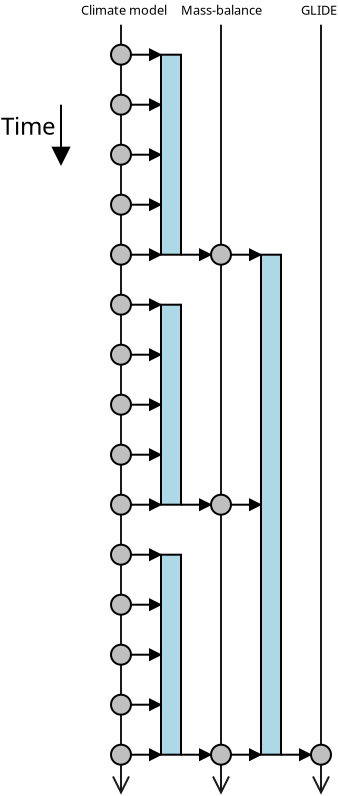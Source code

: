 <?xml version="1.0" encoding="UTF-8"?>
<dia:diagram xmlns:dia="http://www.lysator.liu.se/~alla/dia/">
  <dia:layer name="Background" visible="true">
    <dia:object type="Standard - Line" version="0" id="O0">
      <dia:attribute name="obj_pos">
        <dia:point val="-90,-81"/>
      </dia:attribute>
      <dia:attribute name="obj_bb">
        <dia:rectangle val="-90.8,-81.05;-89.2,-77.95"/>
      </dia:attribute>
      <dia:attribute name="conn_endpoints">
        <dia:point val="-90,-81"/>
        <dia:point val="-90,-78"/>
      </dia:attribute>
      <dia:attribute name="numcp">
        <dia:int val="1"/>
      </dia:attribute>
      <dia:attribute name="end_arrow">
        <dia:enum val="3"/>
      </dia:attribute>
      <dia:attribute name="end_arrow_length">
        <dia:real val="0.8"/>
      </dia:attribute>
      <dia:attribute name="end_arrow_width">
        <dia:real val="0.8"/>
      </dia:attribute>
    </dia:object>
    <dia:object type="Standard - Text" version="0" id="O1">
      <dia:attribute name="obj_pos">
        <dia:point val="-93,-79.5"/>
      </dia:attribute>
      <dia:attribute name="obj_bb">
        <dia:rectangle val="-93,-80.794;-90.256,-78.662"/>
      </dia:attribute>
      <dia:attribute name="text">
        <dia:composite type="text">
          <dia:attribute name="string">
            <dia:string>#Time#</dia:string>
          </dia:attribute>
          <dia:attribute name="font">
            <dia:font family="sans" style="0" name="Helvetica"/>
          </dia:attribute>
          <dia:attribute name="height">
            <dia:real val="1.5"/>
          </dia:attribute>
          <dia:attribute name="pos">
            <dia:point val="-93,-79.5"/>
          </dia:attribute>
          <dia:attribute name="color">
            <dia:color val="#000000"/>
          </dia:attribute>
          <dia:attribute name="alignment">
            <dia:enum val="0"/>
          </dia:attribute>
        </dia:composite>
      </dia:attribute>
    </dia:object>
    <dia:object type="Standard - Line" version="0" id="O2">
      <dia:attribute name="obj_pos">
        <dia:point val="-87,-85"/>
      </dia:attribute>
      <dia:attribute name="obj_bb">
        <dia:rectangle val="-87.8,-85.05;-86.2,-46.45"/>
      </dia:attribute>
      <dia:attribute name="conn_endpoints">
        <dia:point val="-87,-85"/>
        <dia:point val="-87,-46.5"/>
      </dia:attribute>
      <dia:attribute name="numcp">
        <dia:int val="1"/>
      </dia:attribute>
      <dia:attribute name="line_color">
        <dia:color val="#1a1a1a"/>
      </dia:attribute>
      <dia:attribute name="end_arrow">
        <dia:enum val="1"/>
      </dia:attribute>
      <dia:attribute name="end_arrow_length">
        <dia:real val="0.8"/>
      </dia:attribute>
      <dia:attribute name="end_arrow_width">
        <dia:real val="0.8"/>
      </dia:attribute>
    </dia:object>
    <dia:object type="Standard - Line" version="0" id="O3">
      <dia:attribute name="obj_pos">
        <dia:point val="-82,-85"/>
      </dia:attribute>
      <dia:attribute name="obj_bb">
        <dia:rectangle val="-82.8,-85.05;-81.2,-46.45"/>
      </dia:attribute>
      <dia:attribute name="conn_endpoints">
        <dia:point val="-82,-85"/>
        <dia:point val="-82,-46.5"/>
      </dia:attribute>
      <dia:attribute name="numcp">
        <dia:int val="1"/>
      </dia:attribute>
      <dia:attribute name="line_color">
        <dia:color val="#1a1a1a"/>
      </dia:attribute>
      <dia:attribute name="end_arrow">
        <dia:enum val="1"/>
      </dia:attribute>
      <dia:attribute name="end_arrow_length">
        <dia:real val="0.8"/>
      </dia:attribute>
      <dia:attribute name="end_arrow_width">
        <dia:real val="0.8"/>
      </dia:attribute>
    </dia:object>
    <dia:object type="Standard - Line" version="0" id="O4">
      <dia:attribute name="obj_pos">
        <dia:point val="-77,-85"/>
      </dia:attribute>
      <dia:attribute name="obj_bb">
        <dia:rectangle val="-77.8,-85.05;-76.2,-46.45"/>
      </dia:attribute>
      <dia:attribute name="conn_endpoints">
        <dia:point val="-77,-85"/>
        <dia:point val="-77,-46.5"/>
      </dia:attribute>
      <dia:attribute name="numcp">
        <dia:int val="1"/>
      </dia:attribute>
      <dia:attribute name="line_color">
        <dia:color val="#1a1a1a"/>
      </dia:attribute>
      <dia:attribute name="end_arrow">
        <dia:enum val="1"/>
      </dia:attribute>
      <dia:attribute name="end_arrow_length">
        <dia:real val="0.8"/>
      </dia:attribute>
      <dia:attribute name="end_arrow_width">
        <dia:real val="0.8"/>
      </dia:attribute>
    </dia:object>
    <dia:object type="Standard - Box" version="0" id="O5">
      <dia:attribute name="obj_pos">
        <dia:point val="-85,-83.5"/>
      </dia:attribute>
      <dia:attribute name="obj_bb">
        <dia:rectangle val="-85.05,-83.55;-83.95,-73.45"/>
      </dia:attribute>
      <dia:attribute name="elem_corner">
        <dia:point val="-85,-83.5"/>
      </dia:attribute>
      <dia:attribute name="elem_width">
        <dia:real val="1"/>
      </dia:attribute>
      <dia:attribute name="elem_height">
        <dia:real val="10"/>
      </dia:attribute>
      <dia:attribute name="inner_color">
        <dia:color val="#add8e6"/>
      </dia:attribute>
      <dia:attribute name="show_background">
        <dia:boolean val="true"/>
      </dia:attribute>
    </dia:object>
    <dia:object type="Standard - Box" version="0" id="O6">
      <dia:attribute name="obj_pos">
        <dia:point val="-85,-71"/>
      </dia:attribute>
      <dia:attribute name="obj_bb">
        <dia:rectangle val="-85.05,-71.05;-83.95,-60.95"/>
      </dia:attribute>
      <dia:attribute name="elem_corner">
        <dia:point val="-85,-71"/>
      </dia:attribute>
      <dia:attribute name="elem_width">
        <dia:real val="1"/>
      </dia:attribute>
      <dia:attribute name="elem_height">
        <dia:real val="10"/>
      </dia:attribute>
      <dia:attribute name="inner_color">
        <dia:color val="#add8e6"/>
      </dia:attribute>
      <dia:attribute name="show_background">
        <dia:boolean val="true"/>
      </dia:attribute>
    </dia:object>
    <dia:object type="Standard - Box" version="0" id="O7">
      <dia:attribute name="obj_pos">
        <dia:point val="-80,-73.5"/>
      </dia:attribute>
      <dia:attribute name="obj_bb">
        <dia:rectangle val="-80.05,-73.55;-78.95,-48.45"/>
      </dia:attribute>
      <dia:attribute name="elem_corner">
        <dia:point val="-80,-73.5"/>
      </dia:attribute>
      <dia:attribute name="elem_width">
        <dia:real val="1"/>
      </dia:attribute>
      <dia:attribute name="elem_height">
        <dia:real val="25"/>
      </dia:attribute>
      <dia:attribute name="inner_color">
        <dia:color val="#add8e6"/>
      </dia:attribute>
      <dia:attribute name="show_background">
        <dia:boolean val="true"/>
      </dia:attribute>
    </dia:object>
    <dia:object type="Standard - Box" version="0" id="O8">
      <dia:attribute name="obj_pos">
        <dia:point val="-85,-58.5"/>
      </dia:attribute>
      <dia:attribute name="obj_bb">
        <dia:rectangle val="-85.05,-58.55;-83.95,-48.45"/>
      </dia:attribute>
      <dia:attribute name="elem_corner">
        <dia:point val="-85,-58.5"/>
      </dia:attribute>
      <dia:attribute name="elem_width">
        <dia:real val="1"/>
      </dia:attribute>
      <dia:attribute name="elem_height">
        <dia:real val="10"/>
      </dia:attribute>
      <dia:attribute name="inner_color">
        <dia:color val="#add8e6"/>
      </dia:attribute>
      <dia:attribute name="show_background">
        <dia:boolean val="true"/>
      </dia:attribute>
    </dia:object>
    <dia:group>
      <dia:object type="Standard - Line" version="0" id="O9">
        <dia:attribute name="obj_pos">
          <dia:point val="-87,-83.5"/>
        </dia:attribute>
        <dia:attribute name="obj_bb">
          <dia:rectangle val="-87.05,-84;-84.95,-83"/>
        </dia:attribute>
        <dia:attribute name="conn_endpoints">
          <dia:point val="-87,-83.5"/>
          <dia:point val="-85,-83.5"/>
        </dia:attribute>
        <dia:attribute name="numcp">
          <dia:int val="1"/>
        </dia:attribute>
        <dia:attribute name="end_arrow">
          <dia:enum val="3"/>
        </dia:attribute>
        <dia:attribute name="end_arrow_length">
          <dia:real val="0.5"/>
        </dia:attribute>
        <dia:attribute name="end_arrow_width">
          <dia:real val="0.5"/>
        </dia:attribute>
      </dia:object>
      <dia:object type="Standard - Ellipse" version="0" id="O10">
        <dia:attribute name="obj_pos">
          <dia:point val="-87.5,-84"/>
        </dia:attribute>
        <dia:attribute name="obj_bb">
          <dia:rectangle val="-87.55,-84.05;-86.45,-82.95"/>
        </dia:attribute>
        <dia:attribute name="elem_corner">
          <dia:point val="-87.5,-84"/>
        </dia:attribute>
        <dia:attribute name="elem_width">
          <dia:real val="1"/>
        </dia:attribute>
        <dia:attribute name="elem_height">
          <dia:real val="1"/>
        </dia:attribute>
        <dia:attribute name="inner_color">
          <dia:color val="#bfbfbf"/>
        </dia:attribute>
      </dia:object>
    </dia:group>
    <dia:group>
      <dia:object type="Standard - Line" version="0" id="O11">
        <dia:attribute name="obj_pos">
          <dia:point val="-87,-81"/>
        </dia:attribute>
        <dia:attribute name="obj_bb">
          <dia:rectangle val="-87.05,-81.5;-84.95,-80.5"/>
        </dia:attribute>
        <dia:attribute name="conn_endpoints">
          <dia:point val="-87,-81"/>
          <dia:point val="-85,-81"/>
        </dia:attribute>
        <dia:attribute name="numcp">
          <dia:int val="1"/>
        </dia:attribute>
        <dia:attribute name="end_arrow">
          <dia:enum val="3"/>
        </dia:attribute>
        <dia:attribute name="end_arrow_length">
          <dia:real val="0.5"/>
        </dia:attribute>
        <dia:attribute name="end_arrow_width">
          <dia:real val="0.5"/>
        </dia:attribute>
      </dia:object>
      <dia:object type="Standard - Ellipse" version="0" id="O12">
        <dia:attribute name="obj_pos">
          <dia:point val="-87.5,-81.5"/>
        </dia:attribute>
        <dia:attribute name="obj_bb">
          <dia:rectangle val="-87.55,-81.55;-86.45,-80.45"/>
        </dia:attribute>
        <dia:attribute name="elem_corner">
          <dia:point val="-87.5,-81.5"/>
        </dia:attribute>
        <dia:attribute name="elem_width">
          <dia:real val="1"/>
        </dia:attribute>
        <dia:attribute name="elem_height">
          <dia:real val="1"/>
        </dia:attribute>
        <dia:attribute name="inner_color">
          <dia:color val="#bfbfbf"/>
        </dia:attribute>
      </dia:object>
    </dia:group>
    <dia:group>
      <dia:object type="Standard - Line" version="0" id="O13">
        <dia:attribute name="obj_pos">
          <dia:point val="-87,-78.5"/>
        </dia:attribute>
        <dia:attribute name="obj_bb">
          <dia:rectangle val="-87.05,-79;-84.95,-78"/>
        </dia:attribute>
        <dia:attribute name="conn_endpoints">
          <dia:point val="-87,-78.5"/>
          <dia:point val="-85,-78.5"/>
        </dia:attribute>
        <dia:attribute name="numcp">
          <dia:int val="1"/>
        </dia:attribute>
        <dia:attribute name="end_arrow">
          <dia:enum val="3"/>
        </dia:attribute>
        <dia:attribute name="end_arrow_length">
          <dia:real val="0.5"/>
        </dia:attribute>
        <dia:attribute name="end_arrow_width">
          <dia:real val="0.5"/>
        </dia:attribute>
      </dia:object>
      <dia:object type="Standard - Ellipse" version="0" id="O14">
        <dia:attribute name="obj_pos">
          <dia:point val="-87.5,-79"/>
        </dia:attribute>
        <dia:attribute name="obj_bb">
          <dia:rectangle val="-87.55,-79.05;-86.45,-77.95"/>
        </dia:attribute>
        <dia:attribute name="elem_corner">
          <dia:point val="-87.5,-79"/>
        </dia:attribute>
        <dia:attribute name="elem_width">
          <dia:real val="1"/>
        </dia:attribute>
        <dia:attribute name="elem_height">
          <dia:real val="1"/>
        </dia:attribute>
        <dia:attribute name="inner_color">
          <dia:color val="#bfbfbf"/>
        </dia:attribute>
      </dia:object>
    </dia:group>
    <dia:group>
      <dia:object type="Standard - Line" version="0" id="O15">
        <dia:attribute name="obj_pos">
          <dia:point val="-87,-76"/>
        </dia:attribute>
        <dia:attribute name="obj_bb">
          <dia:rectangle val="-87.05,-76.5;-84.95,-75.5"/>
        </dia:attribute>
        <dia:attribute name="conn_endpoints">
          <dia:point val="-87,-76"/>
          <dia:point val="-85,-76"/>
        </dia:attribute>
        <dia:attribute name="numcp">
          <dia:int val="1"/>
        </dia:attribute>
        <dia:attribute name="end_arrow">
          <dia:enum val="3"/>
        </dia:attribute>
        <dia:attribute name="end_arrow_length">
          <dia:real val="0.5"/>
        </dia:attribute>
        <dia:attribute name="end_arrow_width">
          <dia:real val="0.5"/>
        </dia:attribute>
      </dia:object>
      <dia:object type="Standard - Ellipse" version="0" id="O16">
        <dia:attribute name="obj_pos">
          <dia:point val="-87.5,-76.5"/>
        </dia:attribute>
        <dia:attribute name="obj_bb">
          <dia:rectangle val="-87.55,-76.55;-86.45,-75.45"/>
        </dia:attribute>
        <dia:attribute name="elem_corner">
          <dia:point val="-87.5,-76.5"/>
        </dia:attribute>
        <dia:attribute name="elem_width">
          <dia:real val="1"/>
        </dia:attribute>
        <dia:attribute name="elem_height">
          <dia:real val="1"/>
        </dia:attribute>
        <dia:attribute name="inner_color">
          <dia:color val="#bfbfbf"/>
        </dia:attribute>
      </dia:object>
    </dia:group>
    <dia:group>
      <dia:object type="Standard - Line" version="0" id="O17">
        <dia:attribute name="obj_pos">
          <dia:point val="-87,-73.5"/>
        </dia:attribute>
        <dia:attribute name="obj_bb">
          <dia:rectangle val="-87.05,-74;-84.95,-73"/>
        </dia:attribute>
        <dia:attribute name="conn_endpoints">
          <dia:point val="-87,-73.5"/>
          <dia:point val="-85,-73.5"/>
        </dia:attribute>
        <dia:attribute name="numcp">
          <dia:int val="1"/>
        </dia:attribute>
        <dia:attribute name="end_arrow">
          <dia:enum val="3"/>
        </dia:attribute>
        <dia:attribute name="end_arrow_length">
          <dia:real val="0.5"/>
        </dia:attribute>
        <dia:attribute name="end_arrow_width">
          <dia:real val="0.5"/>
        </dia:attribute>
      </dia:object>
      <dia:object type="Standard - Ellipse" version="0" id="O18">
        <dia:attribute name="obj_pos">
          <dia:point val="-87.5,-74"/>
        </dia:attribute>
        <dia:attribute name="obj_bb">
          <dia:rectangle val="-87.55,-74.05;-86.45,-72.95"/>
        </dia:attribute>
        <dia:attribute name="elem_corner">
          <dia:point val="-87.5,-74"/>
        </dia:attribute>
        <dia:attribute name="elem_width">
          <dia:real val="1"/>
        </dia:attribute>
        <dia:attribute name="elem_height">
          <dia:real val="1"/>
        </dia:attribute>
        <dia:attribute name="inner_color">
          <dia:color val="#bfbfbf"/>
        </dia:attribute>
      </dia:object>
    </dia:group>
    <dia:group>
      <dia:object type="Standard - Line" version="0" id="O19">
        <dia:attribute name="obj_pos">
          <dia:point val="-87,-71"/>
        </dia:attribute>
        <dia:attribute name="obj_bb">
          <dia:rectangle val="-87.05,-71.5;-84.95,-70.5"/>
        </dia:attribute>
        <dia:attribute name="conn_endpoints">
          <dia:point val="-87,-71"/>
          <dia:point val="-85,-71"/>
        </dia:attribute>
        <dia:attribute name="numcp">
          <dia:int val="1"/>
        </dia:attribute>
        <dia:attribute name="end_arrow">
          <dia:enum val="3"/>
        </dia:attribute>
        <dia:attribute name="end_arrow_length">
          <dia:real val="0.5"/>
        </dia:attribute>
        <dia:attribute name="end_arrow_width">
          <dia:real val="0.5"/>
        </dia:attribute>
      </dia:object>
      <dia:object type="Standard - Ellipse" version="0" id="O20">
        <dia:attribute name="obj_pos">
          <dia:point val="-87.5,-71.5"/>
        </dia:attribute>
        <dia:attribute name="obj_bb">
          <dia:rectangle val="-87.55,-71.55;-86.45,-70.45"/>
        </dia:attribute>
        <dia:attribute name="elem_corner">
          <dia:point val="-87.5,-71.5"/>
        </dia:attribute>
        <dia:attribute name="elem_width">
          <dia:real val="1"/>
        </dia:attribute>
        <dia:attribute name="elem_height">
          <dia:real val="1"/>
        </dia:attribute>
        <dia:attribute name="inner_color">
          <dia:color val="#bfbfbf"/>
        </dia:attribute>
      </dia:object>
    </dia:group>
    <dia:group>
      <dia:object type="Standard - Line" version="0" id="O21">
        <dia:attribute name="obj_pos">
          <dia:point val="-87,-68.5"/>
        </dia:attribute>
        <dia:attribute name="obj_bb">
          <dia:rectangle val="-87.05,-69;-84.95,-68"/>
        </dia:attribute>
        <dia:attribute name="conn_endpoints">
          <dia:point val="-87,-68.5"/>
          <dia:point val="-85,-68.5"/>
        </dia:attribute>
        <dia:attribute name="numcp">
          <dia:int val="1"/>
        </dia:attribute>
        <dia:attribute name="end_arrow">
          <dia:enum val="3"/>
        </dia:attribute>
        <dia:attribute name="end_arrow_length">
          <dia:real val="0.5"/>
        </dia:attribute>
        <dia:attribute name="end_arrow_width">
          <dia:real val="0.5"/>
        </dia:attribute>
      </dia:object>
      <dia:object type="Standard - Ellipse" version="0" id="O22">
        <dia:attribute name="obj_pos">
          <dia:point val="-87.5,-69"/>
        </dia:attribute>
        <dia:attribute name="obj_bb">
          <dia:rectangle val="-87.55,-69.05;-86.45,-67.95"/>
        </dia:attribute>
        <dia:attribute name="elem_corner">
          <dia:point val="-87.5,-69"/>
        </dia:attribute>
        <dia:attribute name="elem_width">
          <dia:real val="1"/>
        </dia:attribute>
        <dia:attribute name="elem_height">
          <dia:real val="1"/>
        </dia:attribute>
        <dia:attribute name="inner_color">
          <dia:color val="#bfbfbf"/>
        </dia:attribute>
      </dia:object>
    </dia:group>
    <dia:group>
      <dia:object type="Standard - Line" version="0" id="O23">
        <dia:attribute name="obj_pos">
          <dia:point val="-87,-66"/>
        </dia:attribute>
        <dia:attribute name="obj_bb">
          <dia:rectangle val="-87.05,-66.5;-84.95,-65.5"/>
        </dia:attribute>
        <dia:attribute name="conn_endpoints">
          <dia:point val="-87,-66"/>
          <dia:point val="-85,-66"/>
        </dia:attribute>
        <dia:attribute name="numcp">
          <dia:int val="1"/>
        </dia:attribute>
        <dia:attribute name="end_arrow">
          <dia:enum val="3"/>
        </dia:attribute>
        <dia:attribute name="end_arrow_length">
          <dia:real val="0.5"/>
        </dia:attribute>
        <dia:attribute name="end_arrow_width">
          <dia:real val="0.5"/>
        </dia:attribute>
      </dia:object>
      <dia:object type="Standard - Ellipse" version="0" id="O24">
        <dia:attribute name="obj_pos">
          <dia:point val="-87.5,-66.5"/>
        </dia:attribute>
        <dia:attribute name="obj_bb">
          <dia:rectangle val="-87.55,-66.55;-86.45,-65.45"/>
        </dia:attribute>
        <dia:attribute name="elem_corner">
          <dia:point val="-87.5,-66.5"/>
        </dia:attribute>
        <dia:attribute name="elem_width">
          <dia:real val="1"/>
        </dia:attribute>
        <dia:attribute name="elem_height">
          <dia:real val="1"/>
        </dia:attribute>
        <dia:attribute name="inner_color">
          <dia:color val="#bfbfbf"/>
        </dia:attribute>
      </dia:object>
    </dia:group>
    <dia:group>
      <dia:object type="Standard - Line" version="0" id="O25">
        <dia:attribute name="obj_pos">
          <dia:point val="-87,-63.5"/>
        </dia:attribute>
        <dia:attribute name="obj_bb">
          <dia:rectangle val="-87.05,-64;-84.95,-63"/>
        </dia:attribute>
        <dia:attribute name="conn_endpoints">
          <dia:point val="-87,-63.5"/>
          <dia:point val="-85,-63.5"/>
        </dia:attribute>
        <dia:attribute name="numcp">
          <dia:int val="1"/>
        </dia:attribute>
        <dia:attribute name="end_arrow">
          <dia:enum val="3"/>
        </dia:attribute>
        <dia:attribute name="end_arrow_length">
          <dia:real val="0.5"/>
        </dia:attribute>
        <dia:attribute name="end_arrow_width">
          <dia:real val="0.5"/>
        </dia:attribute>
      </dia:object>
      <dia:object type="Standard - Ellipse" version="0" id="O26">
        <dia:attribute name="obj_pos">
          <dia:point val="-87.5,-64"/>
        </dia:attribute>
        <dia:attribute name="obj_bb">
          <dia:rectangle val="-87.55,-64.05;-86.45,-62.95"/>
        </dia:attribute>
        <dia:attribute name="elem_corner">
          <dia:point val="-87.5,-64"/>
        </dia:attribute>
        <dia:attribute name="elem_width">
          <dia:real val="1"/>
        </dia:attribute>
        <dia:attribute name="elem_height">
          <dia:real val="1"/>
        </dia:attribute>
        <dia:attribute name="inner_color">
          <dia:color val="#bfbfbf"/>
        </dia:attribute>
      </dia:object>
    </dia:group>
    <dia:group>
      <dia:object type="Standard - Line" version="0" id="O27">
        <dia:attribute name="obj_pos">
          <dia:point val="-87,-61"/>
        </dia:attribute>
        <dia:attribute name="obj_bb">
          <dia:rectangle val="-87.05,-61.5;-84.95,-60.5"/>
        </dia:attribute>
        <dia:attribute name="conn_endpoints">
          <dia:point val="-87,-61"/>
          <dia:point val="-85,-61"/>
        </dia:attribute>
        <dia:attribute name="numcp">
          <dia:int val="1"/>
        </dia:attribute>
        <dia:attribute name="end_arrow">
          <dia:enum val="3"/>
        </dia:attribute>
        <dia:attribute name="end_arrow_length">
          <dia:real val="0.5"/>
        </dia:attribute>
        <dia:attribute name="end_arrow_width">
          <dia:real val="0.5"/>
        </dia:attribute>
      </dia:object>
      <dia:object type="Standard - Ellipse" version="0" id="O28">
        <dia:attribute name="obj_pos">
          <dia:point val="-87.5,-61.5"/>
        </dia:attribute>
        <dia:attribute name="obj_bb">
          <dia:rectangle val="-87.55,-61.55;-86.45,-60.45"/>
        </dia:attribute>
        <dia:attribute name="elem_corner">
          <dia:point val="-87.5,-61.5"/>
        </dia:attribute>
        <dia:attribute name="elem_width">
          <dia:real val="1"/>
        </dia:attribute>
        <dia:attribute name="elem_height">
          <dia:real val="1"/>
        </dia:attribute>
        <dia:attribute name="inner_color">
          <dia:color val="#bfbfbf"/>
        </dia:attribute>
      </dia:object>
    </dia:group>
    <dia:group>
      <dia:object type="Standard - Line" version="0" id="O29">
        <dia:attribute name="obj_pos">
          <dia:point val="-87,-58.5"/>
        </dia:attribute>
        <dia:attribute name="obj_bb">
          <dia:rectangle val="-87.05,-59;-84.95,-58"/>
        </dia:attribute>
        <dia:attribute name="conn_endpoints">
          <dia:point val="-87,-58.5"/>
          <dia:point val="-85,-58.5"/>
        </dia:attribute>
        <dia:attribute name="numcp">
          <dia:int val="1"/>
        </dia:attribute>
        <dia:attribute name="end_arrow">
          <dia:enum val="3"/>
        </dia:attribute>
        <dia:attribute name="end_arrow_length">
          <dia:real val="0.5"/>
        </dia:attribute>
        <dia:attribute name="end_arrow_width">
          <dia:real val="0.5"/>
        </dia:attribute>
      </dia:object>
      <dia:object type="Standard - Ellipse" version="0" id="O30">
        <dia:attribute name="obj_pos">
          <dia:point val="-87.5,-59"/>
        </dia:attribute>
        <dia:attribute name="obj_bb">
          <dia:rectangle val="-87.55,-59.05;-86.45,-57.95"/>
        </dia:attribute>
        <dia:attribute name="elem_corner">
          <dia:point val="-87.5,-59"/>
        </dia:attribute>
        <dia:attribute name="elem_width">
          <dia:real val="1"/>
        </dia:attribute>
        <dia:attribute name="elem_height">
          <dia:real val="1"/>
        </dia:attribute>
        <dia:attribute name="inner_color">
          <dia:color val="#bfbfbf"/>
        </dia:attribute>
      </dia:object>
    </dia:group>
    <dia:group>
      <dia:object type="Standard - Line" version="0" id="O31">
        <dia:attribute name="obj_pos">
          <dia:point val="-87,-56"/>
        </dia:attribute>
        <dia:attribute name="obj_bb">
          <dia:rectangle val="-87.05,-56.5;-84.95,-55.5"/>
        </dia:attribute>
        <dia:attribute name="conn_endpoints">
          <dia:point val="-87,-56"/>
          <dia:point val="-85,-56"/>
        </dia:attribute>
        <dia:attribute name="numcp">
          <dia:int val="1"/>
        </dia:attribute>
        <dia:attribute name="end_arrow">
          <dia:enum val="3"/>
        </dia:attribute>
        <dia:attribute name="end_arrow_length">
          <dia:real val="0.5"/>
        </dia:attribute>
        <dia:attribute name="end_arrow_width">
          <dia:real val="0.5"/>
        </dia:attribute>
      </dia:object>
      <dia:object type="Standard - Ellipse" version="0" id="O32">
        <dia:attribute name="obj_pos">
          <dia:point val="-87.5,-56.5"/>
        </dia:attribute>
        <dia:attribute name="obj_bb">
          <dia:rectangle val="-87.55,-56.55;-86.45,-55.45"/>
        </dia:attribute>
        <dia:attribute name="elem_corner">
          <dia:point val="-87.5,-56.5"/>
        </dia:attribute>
        <dia:attribute name="elem_width">
          <dia:real val="1"/>
        </dia:attribute>
        <dia:attribute name="elem_height">
          <dia:real val="1"/>
        </dia:attribute>
        <dia:attribute name="inner_color">
          <dia:color val="#bfbfbf"/>
        </dia:attribute>
      </dia:object>
    </dia:group>
    <dia:group>
      <dia:object type="Standard - Line" version="0" id="O33">
        <dia:attribute name="obj_pos">
          <dia:point val="-87,-53.5"/>
        </dia:attribute>
        <dia:attribute name="obj_bb">
          <dia:rectangle val="-87.05,-54;-84.95,-53"/>
        </dia:attribute>
        <dia:attribute name="conn_endpoints">
          <dia:point val="-87,-53.5"/>
          <dia:point val="-85,-53.5"/>
        </dia:attribute>
        <dia:attribute name="numcp">
          <dia:int val="1"/>
        </dia:attribute>
        <dia:attribute name="end_arrow">
          <dia:enum val="3"/>
        </dia:attribute>
        <dia:attribute name="end_arrow_length">
          <dia:real val="0.5"/>
        </dia:attribute>
        <dia:attribute name="end_arrow_width">
          <dia:real val="0.5"/>
        </dia:attribute>
      </dia:object>
      <dia:object type="Standard - Ellipse" version="0" id="O34">
        <dia:attribute name="obj_pos">
          <dia:point val="-87.5,-54"/>
        </dia:attribute>
        <dia:attribute name="obj_bb">
          <dia:rectangle val="-87.55,-54.05;-86.45,-52.95"/>
        </dia:attribute>
        <dia:attribute name="elem_corner">
          <dia:point val="-87.5,-54"/>
        </dia:attribute>
        <dia:attribute name="elem_width">
          <dia:real val="1"/>
        </dia:attribute>
        <dia:attribute name="elem_height">
          <dia:real val="1"/>
        </dia:attribute>
        <dia:attribute name="inner_color">
          <dia:color val="#bfbfbf"/>
        </dia:attribute>
      </dia:object>
    </dia:group>
    <dia:group>
      <dia:object type="Standard - Line" version="0" id="O35">
        <dia:attribute name="obj_pos">
          <dia:point val="-87,-51"/>
        </dia:attribute>
        <dia:attribute name="obj_bb">
          <dia:rectangle val="-87.05,-51.5;-84.95,-50.5"/>
        </dia:attribute>
        <dia:attribute name="conn_endpoints">
          <dia:point val="-87,-51"/>
          <dia:point val="-85,-51"/>
        </dia:attribute>
        <dia:attribute name="numcp">
          <dia:int val="1"/>
        </dia:attribute>
        <dia:attribute name="end_arrow">
          <dia:enum val="3"/>
        </dia:attribute>
        <dia:attribute name="end_arrow_length">
          <dia:real val="0.5"/>
        </dia:attribute>
        <dia:attribute name="end_arrow_width">
          <dia:real val="0.5"/>
        </dia:attribute>
      </dia:object>
      <dia:object type="Standard - Ellipse" version="0" id="O36">
        <dia:attribute name="obj_pos">
          <dia:point val="-87.5,-51.5"/>
        </dia:attribute>
        <dia:attribute name="obj_bb">
          <dia:rectangle val="-87.55,-51.55;-86.45,-50.45"/>
        </dia:attribute>
        <dia:attribute name="elem_corner">
          <dia:point val="-87.5,-51.5"/>
        </dia:attribute>
        <dia:attribute name="elem_width">
          <dia:real val="1"/>
        </dia:attribute>
        <dia:attribute name="elem_height">
          <dia:real val="1"/>
        </dia:attribute>
        <dia:attribute name="inner_color">
          <dia:color val="#bfbfbf"/>
        </dia:attribute>
      </dia:object>
    </dia:group>
    <dia:group>
      <dia:object type="Standard - Line" version="0" id="O37">
        <dia:attribute name="obj_pos">
          <dia:point val="-87,-48.5"/>
        </dia:attribute>
        <dia:attribute name="obj_bb">
          <dia:rectangle val="-87.05,-49;-84.95,-48"/>
        </dia:attribute>
        <dia:attribute name="conn_endpoints">
          <dia:point val="-87,-48.5"/>
          <dia:point val="-85,-48.5"/>
        </dia:attribute>
        <dia:attribute name="numcp">
          <dia:int val="1"/>
        </dia:attribute>
        <dia:attribute name="end_arrow">
          <dia:enum val="3"/>
        </dia:attribute>
        <dia:attribute name="end_arrow_length">
          <dia:real val="0.5"/>
        </dia:attribute>
        <dia:attribute name="end_arrow_width">
          <dia:real val="0.5"/>
        </dia:attribute>
      </dia:object>
      <dia:object type="Standard - Ellipse" version="0" id="O38">
        <dia:attribute name="obj_pos">
          <dia:point val="-87.5,-49"/>
        </dia:attribute>
        <dia:attribute name="obj_bb">
          <dia:rectangle val="-87.55,-49.05;-86.45,-47.95"/>
        </dia:attribute>
        <dia:attribute name="elem_corner">
          <dia:point val="-87.5,-49"/>
        </dia:attribute>
        <dia:attribute name="elem_width">
          <dia:real val="1"/>
        </dia:attribute>
        <dia:attribute name="elem_height">
          <dia:real val="1"/>
        </dia:attribute>
        <dia:attribute name="inner_color">
          <dia:color val="#bfbfbf"/>
        </dia:attribute>
      </dia:object>
    </dia:group>
    <dia:group>
      <dia:object type="Standard - Line" version="0" id="O39">
        <dia:attribute name="obj_pos">
          <dia:point val="-82,-73.5"/>
        </dia:attribute>
        <dia:attribute name="obj_bb">
          <dia:rectangle val="-82.05,-74;-79.95,-73"/>
        </dia:attribute>
        <dia:attribute name="conn_endpoints">
          <dia:point val="-82,-73.5"/>
          <dia:point val="-80,-73.5"/>
        </dia:attribute>
        <dia:attribute name="numcp">
          <dia:int val="1"/>
        </dia:attribute>
        <dia:attribute name="end_arrow">
          <dia:enum val="3"/>
        </dia:attribute>
        <dia:attribute name="end_arrow_length">
          <dia:real val="0.5"/>
        </dia:attribute>
        <dia:attribute name="end_arrow_width">
          <dia:real val="0.5"/>
        </dia:attribute>
      </dia:object>
      <dia:object type="Standard - Ellipse" version="0" id="O40">
        <dia:attribute name="obj_pos">
          <dia:point val="-82.5,-74"/>
        </dia:attribute>
        <dia:attribute name="obj_bb">
          <dia:rectangle val="-82.55,-74.05;-81.45,-72.95"/>
        </dia:attribute>
        <dia:attribute name="elem_corner">
          <dia:point val="-82.5,-74"/>
        </dia:attribute>
        <dia:attribute name="elem_width">
          <dia:real val="1"/>
        </dia:attribute>
        <dia:attribute name="elem_height">
          <dia:real val="1"/>
        </dia:attribute>
        <dia:attribute name="inner_color">
          <dia:color val="#bfbfbf"/>
        </dia:attribute>
      </dia:object>
    </dia:group>
    <dia:group>
      <dia:object type="Standard - Line" version="0" id="O41">
        <dia:attribute name="obj_pos">
          <dia:point val="-82,-61"/>
        </dia:attribute>
        <dia:attribute name="obj_bb">
          <dia:rectangle val="-82.05,-61.5;-79.95,-60.5"/>
        </dia:attribute>
        <dia:attribute name="conn_endpoints">
          <dia:point val="-82,-61"/>
          <dia:point val="-80,-61"/>
        </dia:attribute>
        <dia:attribute name="numcp">
          <dia:int val="1"/>
        </dia:attribute>
        <dia:attribute name="end_arrow">
          <dia:enum val="3"/>
        </dia:attribute>
        <dia:attribute name="end_arrow_length">
          <dia:real val="0.5"/>
        </dia:attribute>
        <dia:attribute name="end_arrow_width">
          <dia:real val="0.5"/>
        </dia:attribute>
      </dia:object>
      <dia:object type="Standard - Ellipse" version="0" id="O42">
        <dia:attribute name="obj_pos">
          <dia:point val="-82.5,-61.5"/>
        </dia:attribute>
        <dia:attribute name="obj_bb">
          <dia:rectangle val="-82.55,-61.55;-81.45,-60.45"/>
        </dia:attribute>
        <dia:attribute name="elem_corner">
          <dia:point val="-82.5,-61.5"/>
        </dia:attribute>
        <dia:attribute name="elem_width">
          <dia:real val="1"/>
        </dia:attribute>
        <dia:attribute name="elem_height">
          <dia:real val="1"/>
        </dia:attribute>
        <dia:attribute name="inner_color">
          <dia:color val="#bfbfbf"/>
        </dia:attribute>
      </dia:object>
    </dia:group>
    <dia:group>
      <dia:object type="Standard - Line" version="0" id="O43">
        <dia:attribute name="obj_pos">
          <dia:point val="-82,-48.5"/>
        </dia:attribute>
        <dia:attribute name="obj_bb">
          <dia:rectangle val="-82.05,-49;-79.95,-48"/>
        </dia:attribute>
        <dia:attribute name="conn_endpoints">
          <dia:point val="-82,-48.5"/>
          <dia:point val="-80,-48.5"/>
        </dia:attribute>
        <dia:attribute name="numcp">
          <dia:int val="1"/>
        </dia:attribute>
        <dia:attribute name="end_arrow">
          <dia:enum val="3"/>
        </dia:attribute>
        <dia:attribute name="end_arrow_length">
          <dia:real val="0.5"/>
        </dia:attribute>
        <dia:attribute name="end_arrow_width">
          <dia:real val="0.5"/>
        </dia:attribute>
      </dia:object>
      <dia:object type="Standard - Ellipse" version="0" id="O44">
        <dia:attribute name="obj_pos">
          <dia:point val="-82.5,-49"/>
        </dia:attribute>
        <dia:attribute name="obj_bb">
          <dia:rectangle val="-82.55,-49.05;-81.45,-47.95"/>
        </dia:attribute>
        <dia:attribute name="elem_corner">
          <dia:point val="-82.5,-49"/>
        </dia:attribute>
        <dia:attribute name="elem_width">
          <dia:real val="1"/>
        </dia:attribute>
        <dia:attribute name="elem_height">
          <dia:real val="1"/>
        </dia:attribute>
        <dia:attribute name="inner_color">
          <dia:color val="#bfbfbf"/>
        </dia:attribute>
      </dia:object>
    </dia:group>
    <dia:object type="Standard - Ellipse" version="0" id="O45">
      <dia:attribute name="obj_pos">
        <dia:point val="-77.5,-49"/>
      </dia:attribute>
      <dia:attribute name="obj_bb">
        <dia:rectangle val="-77.55,-49.05;-76.45,-47.95"/>
      </dia:attribute>
      <dia:attribute name="elem_corner">
        <dia:point val="-77.5,-49"/>
      </dia:attribute>
      <dia:attribute name="elem_width">
        <dia:real val="1"/>
      </dia:attribute>
      <dia:attribute name="elem_height">
        <dia:real val="1"/>
      </dia:attribute>
      <dia:attribute name="inner_color">
        <dia:color val="#bfbfbf"/>
      </dia:attribute>
    </dia:object>
    <dia:object type="Standard - Line" version="0" id="O46">
      <dia:attribute name="obj_pos">
        <dia:point val="-84,-73.5"/>
      </dia:attribute>
      <dia:attribute name="obj_bb">
        <dia:rectangle val="-84.05,-74;-82.45,-73"/>
      </dia:attribute>
      <dia:attribute name="conn_endpoints">
        <dia:point val="-84,-73.5"/>
        <dia:point val="-82.5,-73.5"/>
      </dia:attribute>
      <dia:attribute name="numcp">
        <dia:int val="1"/>
      </dia:attribute>
      <dia:attribute name="end_arrow">
        <dia:enum val="3"/>
      </dia:attribute>
      <dia:attribute name="end_arrow_length">
        <dia:real val="0.5"/>
      </dia:attribute>
      <dia:attribute name="end_arrow_width">
        <dia:real val="0.5"/>
      </dia:attribute>
      <dia:connections>
        <dia:connection handle="0" to="O5" connection="7"/>
        <dia:connection handle="1" to="O40" connection="3"/>
      </dia:connections>
    </dia:object>
    <dia:object type="Standard - Line" version="0" id="O47">
      <dia:attribute name="obj_pos">
        <dia:point val="-84,-61"/>
      </dia:attribute>
      <dia:attribute name="obj_bb">
        <dia:rectangle val="-84.05,-61.5;-82.45,-60.5"/>
      </dia:attribute>
      <dia:attribute name="conn_endpoints">
        <dia:point val="-84,-61"/>
        <dia:point val="-82.5,-61"/>
      </dia:attribute>
      <dia:attribute name="numcp">
        <dia:int val="1"/>
      </dia:attribute>
      <dia:attribute name="end_arrow">
        <dia:enum val="3"/>
      </dia:attribute>
      <dia:attribute name="end_arrow_length">
        <dia:real val="0.5"/>
      </dia:attribute>
      <dia:attribute name="end_arrow_width">
        <dia:real val="0.5"/>
      </dia:attribute>
      <dia:connections>
        <dia:connection handle="0" to="O6" connection="7"/>
        <dia:connection handle="1" to="O42" connection="3"/>
      </dia:connections>
    </dia:object>
    <dia:object type="Standard - Line" version="0" id="O48">
      <dia:attribute name="obj_pos">
        <dia:point val="-84,-48.5"/>
      </dia:attribute>
      <dia:attribute name="obj_bb">
        <dia:rectangle val="-84.05,-49;-82.45,-48"/>
      </dia:attribute>
      <dia:attribute name="conn_endpoints">
        <dia:point val="-84,-48.5"/>
        <dia:point val="-82.5,-48.5"/>
      </dia:attribute>
      <dia:attribute name="numcp">
        <dia:int val="1"/>
      </dia:attribute>
      <dia:attribute name="end_arrow">
        <dia:enum val="3"/>
      </dia:attribute>
      <dia:attribute name="end_arrow_length">
        <dia:real val="0.5"/>
      </dia:attribute>
      <dia:attribute name="end_arrow_width">
        <dia:real val="0.5"/>
      </dia:attribute>
      <dia:connections>
        <dia:connection handle="0" to="O8" connection="7"/>
        <dia:connection handle="1" to="O44" connection="3"/>
      </dia:connections>
    </dia:object>
    <dia:object type="Standard - Line" version="0" id="O49">
      <dia:attribute name="obj_pos">
        <dia:point val="-79,-48.5"/>
      </dia:attribute>
      <dia:attribute name="obj_bb">
        <dia:rectangle val="-79.05,-49;-77.45,-48"/>
      </dia:attribute>
      <dia:attribute name="conn_endpoints">
        <dia:point val="-79,-48.5"/>
        <dia:point val="-77.5,-48.5"/>
      </dia:attribute>
      <dia:attribute name="numcp">
        <dia:int val="1"/>
      </dia:attribute>
      <dia:attribute name="end_arrow">
        <dia:enum val="3"/>
      </dia:attribute>
      <dia:attribute name="end_arrow_length">
        <dia:real val="0.5"/>
      </dia:attribute>
      <dia:attribute name="end_arrow_width">
        <dia:real val="0.5"/>
      </dia:attribute>
      <dia:connections>
        <dia:connection handle="0" to="O7" connection="7"/>
        <dia:connection handle="1" to="O45" connection="3"/>
      </dia:connections>
    </dia:object>
    <dia:object type="Standard - Text" version="0" id="O50">
      <dia:attribute name="obj_pos">
        <dia:point val="-89,-85.5"/>
      </dia:attribute>
      <dia:attribute name="obj_bb">
        <dia:rectangle val="-89,-86.225;-84.675,-85.05"/>
      </dia:attribute>
      <dia:attribute name="text">
        <dia:composite type="text">
          <dia:attribute name="string">
            <dia:string>#Climate model#</dia:string>
          </dia:attribute>
          <dia:attribute name="font">
            <dia:font family="sans" style="0" name="Helvetica"/>
          </dia:attribute>
          <dia:attribute name="height">
            <dia:real val="0.8"/>
          </dia:attribute>
          <dia:attribute name="pos">
            <dia:point val="-89,-85.5"/>
          </dia:attribute>
          <dia:attribute name="color">
            <dia:color val="#000000"/>
          </dia:attribute>
          <dia:attribute name="alignment">
            <dia:enum val="0"/>
          </dia:attribute>
        </dia:composite>
      </dia:attribute>
    </dia:object>
    <dia:object type="Standard - Text" version="0" id="O51">
      <dia:attribute name="obj_pos">
        <dia:point val="-84,-85.5"/>
      </dia:attribute>
      <dia:attribute name="obj_bb">
        <dia:rectangle val="-84,-86.225;-79.825,-85.05"/>
      </dia:attribute>
      <dia:attribute name="text">
        <dia:composite type="text">
          <dia:attribute name="string">
            <dia:string>#Mass-balance#</dia:string>
          </dia:attribute>
          <dia:attribute name="font">
            <dia:font family="sans" style="0" name="Helvetica"/>
          </dia:attribute>
          <dia:attribute name="height">
            <dia:real val="0.8"/>
          </dia:attribute>
          <dia:attribute name="pos">
            <dia:point val="-84,-85.5"/>
          </dia:attribute>
          <dia:attribute name="color">
            <dia:color val="#000000"/>
          </dia:attribute>
          <dia:attribute name="alignment">
            <dia:enum val="0"/>
          </dia:attribute>
        </dia:composite>
      </dia:attribute>
    </dia:object>
    <dia:object type="Standard - Text" version="0" id="O52">
      <dia:attribute name="obj_pos">
        <dia:point val="-78,-85.5"/>
      </dia:attribute>
      <dia:attribute name="obj_bb">
        <dia:rectangle val="-78,-86.225;-76.275,-85.05"/>
      </dia:attribute>
      <dia:attribute name="text">
        <dia:composite type="text">
          <dia:attribute name="string">
            <dia:string>#GLIDE#</dia:string>
          </dia:attribute>
          <dia:attribute name="font">
            <dia:font family="sans" style="0" name="Helvetica"/>
          </dia:attribute>
          <dia:attribute name="height">
            <dia:real val="0.8"/>
          </dia:attribute>
          <dia:attribute name="pos">
            <dia:point val="-78,-85.5"/>
          </dia:attribute>
          <dia:attribute name="color">
            <dia:color val="#000000"/>
          </dia:attribute>
          <dia:attribute name="alignment">
            <dia:enum val="0"/>
          </dia:attribute>
        </dia:composite>
      </dia:attribute>
    </dia:object>
  </dia:layer>
</dia:diagram>
